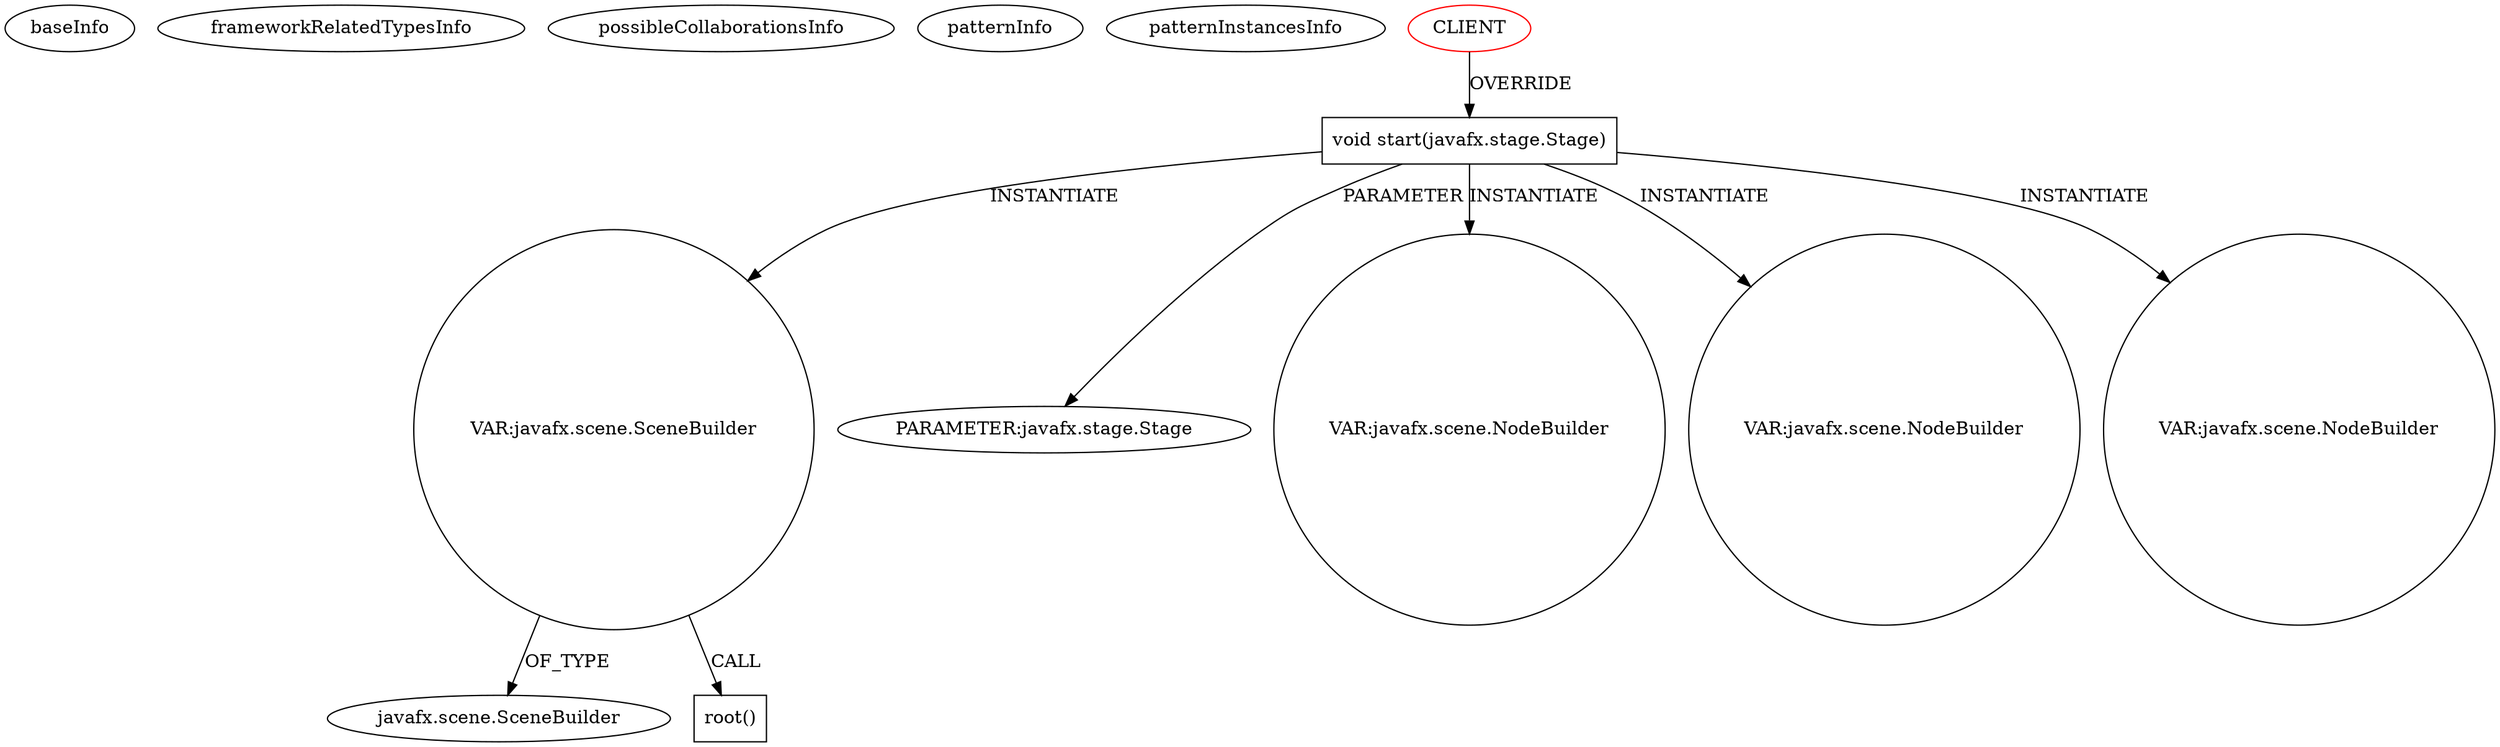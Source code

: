 digraph {
baseInfo[graphId=3753,category="pattern",isAnonymous=false,possibleRelation=false]
frameworkRelatedTypesInfo[]
possibleCollaborationsInfo[]
patternInfo[frequency=2.0,patternRootClient=0]
patternInstancesInfo[0="soonzsoonz-QuickFoot~/soonzsoonz-QuickFoot/QuickFoot-master/src/application/AudioConfigMain.java~AudioConfigMain~4245",1="amonker-AmonkerFX~/amonker-AmonkerFX/AmonkerFX-master/src/cn/jingyun/javafx/amonker/ui/ButtonStyles.java~ButtonStyles~1840"]
11[label="javafx.scene.SceneBuilder",vertexType="FRAMEWORK_CLASS_TYPE",isFrameworkType=false]
12[label="VAR:javafx.scene.SceneBuilder",vertexType="VARIABLE_EXPRESION",isFrameworkType=false,shape=circle]
13[label="root()",vertexType="INSIDE_CALL",isFrameworkType=false,shape=box]
2[label="void start(javafx.stage.Stage)",vertexType="OVERRIDING_METHOD_DECLARATION",isFrameworkType=false,shape=box]
0[label="CLIENT",vertexType="ROOT_CLIENT_CLASS_DECLARATION",isFrameworkType=false,color=red]
3[label="PARAMETER:javafx.stage.Stage",vertexType="PARAMETER_DECLARATION",isFrameworkType=false]
297[label="VAR:javafx.scene.NodeBuilder",vertexType="VARIABLE_EXPRESION",isFrameworkType=false,shape=circle]
197[label="VAR:javafx.scene.NodeBuilder",vertexType="VARIABLE_EXPRESION",isFrameworkType=false,shape=circle]
418[label="VAR:javafx.scene.NodeBuilder",vertexType="VARIABLE_EXPRESION",isFrameworkType=false,shape=circle]
2->418[label="INSTANTIATE"]
12->13[label="CALL"]
2->297[label="INSTANTIATE"]
2->12[label="INSTANTIATE"]
2->197[label="INSTANTIATE"]
0->2[label="OVERRIDE"]
12->11[label="OF_TYPE"]
2->3[label="PARAMETER"]
}
